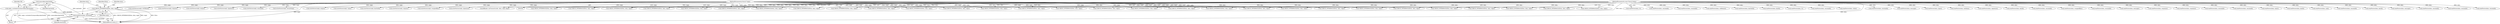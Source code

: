 digraph "0_Android_5a856f2092f7086aa0fea9ae06b9255befcdcd34@API" {
"1000323" [label="(Call,removeKeys(keySetId))"];
"1000319" [label="(Call,readVector(data, keySetId))"];
"1000314" [label="(Call,CHECK_INTERFACE(IDrm, data, reply))"];
"1000102" [label="(MethodParameterIn,const Parcel &data)"];
"1000103" [label="(MethodParameterIn,Parcel *reply)"];
"1000322" [label="(Call,reply->writeInt32(removeKeys(keySetId)))"];
"1000852" [label="(Call,readVector(data, message))"];
"1000102" [label="(MethodParameterIn,const Parcel &data)"];
"1000765" [label="(Call,CHECK_INTERFACE(IDrm, data, reply))"];
"1000295" [label="(Call,readVector(data, response))"];
"1000433" [label="(Call,readVector(data, response))"];
"1000320" [label="(Identifier,data)"];
"1000735" [label="(Call,readVector(data, sessionId))"];
"1000315" [label="(Identifier,IDrm)"];
"1000187" [label="(Call,CHECK_INTERFACE(IDrm, data, reply))"];
"1000901" [label="(MethodReturn,status_t)"];
"1000316" [label="(Identifier,data)"];
"1000103" [label="(MethodParameterIn,Parcel *reply)"];
"1000726" [label="(Call,CHECK_INTERFACE(IDrm, data, reply))"];
"1000321" [label="(Identifier,keySetId)"];
"1000329" [label="(Call,CHECK_INTERFACE(IDrm, data, reply))"];
"1000323" [label="(Call,removeKeys(keySetId))"];
"1000647" [label="(Call,CHECK_INTERFACE(IDrm, data, reply))"];
"1000354" [label="(Call,readVector(data, sessionId))"];
"1000702" [label="(Call,readVector(data, input))"];
"1000598" [label="(Call,writeVector(reply, value))"];
"1000776" [label="(Call,readVector(data, keyId))"];
"1000469" [label="(Call,CHECK_INTERFACE(IDrm, data, reply))"];
"1000517" [label="(Call,readVector(data, ssid))"];
"1000208" [label="(Call,readVector(data, sessionId))"];
"1000349" [label="(Call,CHECK_INTERFACE(IDrm, data, reply))"];
"1000270" [label="(Call,writeVector(reply, request))"];
"1000810" [label="(Call,readVector(data, keyId))"];
"1000314" [label="(Call,CHECK_INTERFACE(IDrm, data, reply))"];
"1000779" [label="(Call,readVector(data, message))"];
"1000111" [label="(Call,CHECK_INTERFACE(IDrm, data, reply))"];
"1000443" [label="(Call,writeVector(reply, certificate))"];
"1000672" [label="(Call,readVector(data, sessionId))"];
"1000756" [label="(Call,writeVector(reply, output))"];
"1000799" [label="(Call,CHECK_INTERFACE(IDrm, data, reply))"];
"1000285" [label="(Call,CHECK_INTERFACE(IDrm, data, reply))"];
"1000178" [label="(Call,writeVector(reply, sessionId))"];
"1000526" [label="(Call,writeVector(reply, secureStop))"];
"1000313" [label="(Block,)"];
"1000322" [label="(Call,reply->writeInt32(removeKeys(keySetId)))"];
"1000652" [label="(Call,readVector(data, sessionId))"];
"1000192" [label="(Call,readVector(data, sessionId))"];
"1000744" [label="(Call,readVector(data, iv))"];
"1000335" [label="(Call,readVector(data, sessionId))"];
"1000667" [label="(Call,CHECK_INTERFACE(IDrm, data, reply))"];
"1000319" [label="(Call,readVector(data, keySetId))"];
"1000511" [label="(Call,CHECK_INTERFACE(IDrm, data, reply))"];
"1000773" [label="(Call,readVector(data, sessionId))"];
"1000717" [label="(Call,writeVector(reply, output))"];
"1000560" [label="(Call,CHECK_INTERFACE(IDrm, data, reply))"];
"1000202" [label="(Call,CHECK_INTERFACE(IDrm, data, reply))"];
"1000550" [label="(Call,CHECK_INTERFACE(IDrm, data, reply))"];
"1000305" [label="(Call,writeVector(reply, keySetId))"];
"1000540" [label="(Call,readVector(data, ssRelease))"];
"1000338" [label="(Call,readVector(data, keySetId))"];
"1000426" [label="(Call,CHECK_INTERFACE(IDrm, data, reply))"];
"1000896" [label="(Call,BBinder::onTransact(code, data, reply, flags))"];
"1000699" [label="(Call,readVector(data, keyId))"];
"1000317" [label="(Identifier,reply)"];
"1000705" [label="(Call,readVector(data, iv))"];
"1000627" [label="(Call,CHECK_INTERFACE(IDrm, data, reply))"];
"1000121" [label="(Call,CHECK_INTERFACE(IDrm, data, reply))"];
"1000446" [label="(Call,writeVector(reply, wrappedKey))"];
"1000876" [label="(Call,CHECK_INTERFACE(IDrm, data, reply))"];
"1000790" [label="(Call,writeVector(reply, signature))"];
"1000292" [label="(Call,readVector(data, sessionId))"];
"1000168" [label="(Call,CHECK_INTERFACE(IDrm, data, reply))"];
"1000415" [label="(Call,writeVector(reply, request))"];
"1000326" [label="(Identifier,OK)"];
"1000324" [label="(Identifier,keySetId)"];
"1000158" [label="(Call,CHECK_INTERFACE(IDrm, data, reply))"];
"1000636" [label="(Call,readVector(data, value))"];
"1000867" [label="(Call,writeVector(reply, signature))"];
"1000607" [label="(Call,CHECK_INTERFACE(IDrm, data, reply))"];
"1000807" [label="(Call,readVector(data, sessionId))"];
"1000687" [label="(Call,CHECK_INTERFACE(IDrm, data, reply))"];
"1000393" [label="(Call,CHECK_INTERFACE(IDrm, data, reply))"];
"1000535" [label="(Call,CHECK_INTERFACE(IDrm, data, reply))"];
"1000813" [label="(Call,readVector(data, message))"];
"1000741" [label="(Call,readVector(data, input))"];
"1000837" [label="(Call,CHECK_INTERFACE(IDrm, data, reply))"];
"1000142" [label="(Call,CHECK_INTERFACE(IDrm, data, reply))"];
"1000583" [label="(Call,CHECK_INTERFACE(IDrm, data, reply))"];
"1000455" [label="(Call,CHECK_INTERFACE(IDrm, data, reply))"];
"1000211" [label="(Call,readVector(data, initData))"];
"1000816" [label="(Call,readVector(data, signature))"];
"1000738" [label="(Call,readVector(data, keyId))"];
"1000845" [label="(Call,readVector(data, sessionId))"];
"1000855" [label="(Call,readVector(data, wrappedKey))"];
"1000696" [label="(Call,readVector(data, sessionId))"];
"1000323" -> "1000322"  [label="AST: "];
"1000323" -> "1000324"  [label="CFG: "];
"1000324" -> "1000323"  [label="AST: "];
"1000322" -> "1000323"  [label="CFG: "];
"1000323" -> "1000901"  [label="DDG: keySetId"];
"1000323" -> "1000322"  [label="DDG: keySetId"];
"1000319" -> "1000323"  [label="DDG: keySetId"];
"1000319" -> "1000313"  [label="AST: "];
"1000319" -> "1000321"  [label="CFG: "];
"1000320" -> "1000319"  [label="AST: "];
"1000321" -> "1000319"  [label="AST: "];
"1000324" -> "1000319"  [label="CFG: "];
"1000319" -> "1000901"  [label="DDG: readVector(data, keySetId)"];
"1000319" -> "1000901"  [label="DDG: data"];
"1000314" -> "1000319"  [label="DDG: data"];
"1000102" -> "1000319"  [label="DDG: data"];
"1000314" -> "1000313"  [label="AST: "];
"1000314" -> "1000317"  [label="CFG: "];
"1000315" -> "1000314"  [label="AST: "];
"1000316" -> "1000314"  [label="AST: "];
"1000317" -> "1000314"  [label="AST: "];
"1000320" -> "1000314"  [label="CFG: "];
"1000314" -> "1000901"  [label="DDG: IDrm"];
"1000314" -> "1000901"  [label="DDG: CHECK_INTERFACE(IDrm, data, reply)"];
"1000314" -> "1000901"  [label="DDG: reply"];
"1000102" -> "1000314"  [label="DDG: data"];
"1000103" -> "1000314"  [label="DDG: reply"];
"1000102" -> "1000100"  [label="AST: "];
"1000102" -> "1000901"  [label="DDG: data"];
"1000102" -> "1000111"  [label="DDG: data"];
"1000102" -> "1000121"  [label="DDG: data"];
"1000102" -> "1000142"  [label="DDG: data"];
"1000102" -> "1000158"  [label="DDG: data"];
"1000102" -> "1000168"  [label="DDG: data"];
"1000102" -> "1000187"  [label="DDG: data"];
"1000102" -> "1000192"  [label="DDG: data"];
"1000102" -> "1000202"  [label="DDG: data"];
"1000102" -> "1000208"  [label="DDG: data"];
"1000102" -> "1000211"  [label="DDG: data"];
"1000102" -> "1000285"  [label="DDG: data"];
"1000102" -> "1000292"  [label="DDG: data"];
"1000102" -> "1000295"  [label="DDG: data"];
"1000102" -> "1000329"  [label="DDG: data"];
"1000102" -> "1000335"  [label="DDG: data"];
"1000102" -> "1000338"  [label="DDG: data"];
"1000102" -> "1000349"  [label="DDG: data"];
"1000102" -> "1000354"  [label="DDG: data"];
"1000102" -> "1000393"  [label="DDG: data"];
"1000102" -> "1000426"  [label="DDG: data"];
"1000102" -> "1000433"  [label="DDG: data"];
"1000102" -> "1000455"  [label="DDG: data"];
"1000102" -> "1000469"  [label="DDG: data"];
"1000102" -> "1000511"  [label="DDG: data"];
"1000102" -> "1000517"  [label="DDG: data"];
"1000102" -> "1000535"  [label="DDG: data"];
"1000102" -> "1000540"  [label="DDG: data"];
"1000102" -> "1000550"  [label="DDG: data"];
"1000102" -> "1000560"  [label="DDG: data"];
"1000102" -> "1000583"  [label="DDG: data"];
"1000102" -> "1000607"  [label="DDG: data"];
"1000102" -> "1000627"  [label="DDG: data"];
"1000102" -> "1000636"  [label="DDG: data"];
"1000102" -> "1000647"  [label="DDG: data"];
"1000102" -> "1000652"  [label="DDG: data"];
"1000102" -> "1000667"  [label="DDG: data"];
"1000102" -> "1000672"  [label="DDG: data"];
"1000102" -> "1000687"  [label="DDG: data"];
"1000102" -> "1000696"  [label="DDG: data"];
"1000102" -> "1000699"  [label="DDG: data"];
"1000102" -> "1000702"  [label="DDG: data"];
"1000102" -> "1000705"  [label="DDG: data"];
"1000102" -> "1000726"  [label="DDG: data"];
"1000102" -> "1000735"  [label="DDG: data"];
"1000102" -> "1000738"  [label="DDG: data"];
"1000102" -> "1000741"  [label="DDG: data"];
"1000102" -> "1000744"  [label="DDG: data"];
"1000102" -> "1000765"  [label="DDG: data"];
"1000102" -> "1000773"  [label="DDG: data"];
"1000102" -> "1000776"  [label="DDG: data"];
"1000102" -> "1000779"  [label="DDG: data"];
"1000102" -> "1000799"  [label="DDG: data"];
"1000102" -> "1000807"  [label="DDG: data"];
"1000102" -> "1000810"  [label="DDG: data"];
"1000102" -> "1000813"  [label="DDG: data"];
"1000102" -> "1000816"  [label="DDG: data"];
"1000102" -> "1000837"  [label="DDG: data"];
"1000102" -> "1000845"  [label="DDG: data"];
"1000102" -> "1000852"  [label="DDG: data"];
"1000102" -> "1000855"  [label="DDG: data"];
"1000102" -> "1000876"  [label="DDG: data"];
"1000102" -> "1000896"  [label="DDG: data"];
"1000103" -> "1000100"  [label="AST: "];
"1000103" -> "1000901"  [label="DDG: reply"];
"1000103" -> "1000111"  [label="DDG: reply"];
"1000103" -> "1000121"  [label="DDG: reply"];
"1000103" -> "1000142"  [label="DDG: reply"];
"1000103" -> "1000158"  [label="DDG: reply"];
"1000103" -> "1000168"  [label="DDG: reply"];
"1000103" -> "1000178"  [label="DDG: reply"];
"1000103" -> "1000187"  [label="DDG: reply"];
"1000103" -> "1000202"  [label="DDG: reply"];
"1000103" -> "1000270"  [label="DDG: reply"];
"1000103" -> "1000285"  [label="DDG: reply"];
"1000103" -> "1000305"  [label="DDG: reply"];
"1000103" -> "1000329"  [label="DDG: reply"];
"1000103" -> "1000349"  [label="DDG: reply"];
"1000103" -> "1000393"  [label="DDG: reply"];
"1000103" -> "1000415"  [label="DDG: reply"];
"1000103" -> "1000426"  [label="DDG: reply"];
"1000103" -> "1000443"  [label="DDG: reply"];
"1000103" -> "1000446"  [label="DDG: reply"];
"1000103" -> "1000455"  [label="DDG: reply"];
"1000103" -> "1000469"  [label="DDG: reply"];
"1000103" -> "1000511"  [label="DDG: reply"];
"1000103" -> "1000526"  [label="DDG: reply"];
"1000103" -> "1000535"  [label="DDG: reply"];
"1000103" -> "1000550"  [label="DDG: reply"];
"1000103" -> "1000560"  [label="DDG: reply"];
"1000103" -> "1000583"  [label="DDG: reply"];
"1000103" -> "1000598"  [label="DDG: reply"];
"1000103" -> "1000607"  [label="DDG: reply"];
"1000103" -> "1000627"  [label="DDG: reply"];
"1000103" -> "1000647"  [label="DDG: reply"];
"1000103" -> "1000667"  [label="DDG: reply"];
"1000103" -> "1000687"  [label="DDG: reply"];
"1000103" -> "1000717"  [label="DDG: reply"];
"1000103" -> "1000726"  [label="DDG: reply"];
"1000103" -> "1000756"  [label="DDG: reply"];
"1000103" -> "1000765"  [label="DDG: reply"];
"1000103" -> "1000790"  [label="DDG: reply"];
"1000103" -> "1000799"  [label="DDG: reply"];
"1000103" -> "1000837"  [label="DDG: reply"];
"1000103" -> "1000867"  [label="DDG: reply"];
"1000103" -> "1000876"  [label="DDG: reply"];
"1000103" -> "1000896"  [label="DDG: reply"];
"1000322" -> "1000313"  [label="AST: "];
"1000326" -> "1000322"  [label="CFG: "];
"1000322" -> "1000901"  [label="DDG: reply->writeInt32(removeKeys(keySetId))"];
"1000322" -> "1000901"  [label="DDG: removeKeys(keySetId)"];
}
